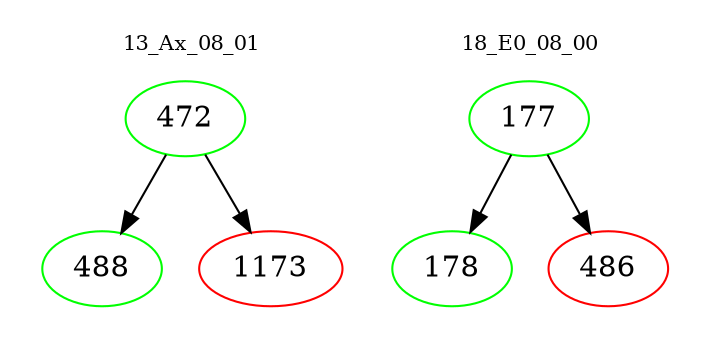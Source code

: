 digraph{
subgraph cluster_0 {
color = white
label = "13_Ax_08_01";
fontsize=10;
T0_472 [label="472", color="green"]
T0_472 -> T0_488 [color="black"]
T0_488 [label="488", color="green"]
T0_472 -> T0_1173 [color="black"]
T0_1173 [label="1173", color="red"]
}
subgraph cluster_1 {
color = white
label = "18_E0_08_00";
fontsize=10;
T1_177 [label="177", color="green"]
T1_177 -> T1_178 [color="black"]
T1_178 [label="178", color="green"]
T1_177 -> T1_486 [color="black"]
T1_486 [label="486", color="red"]
}
}
